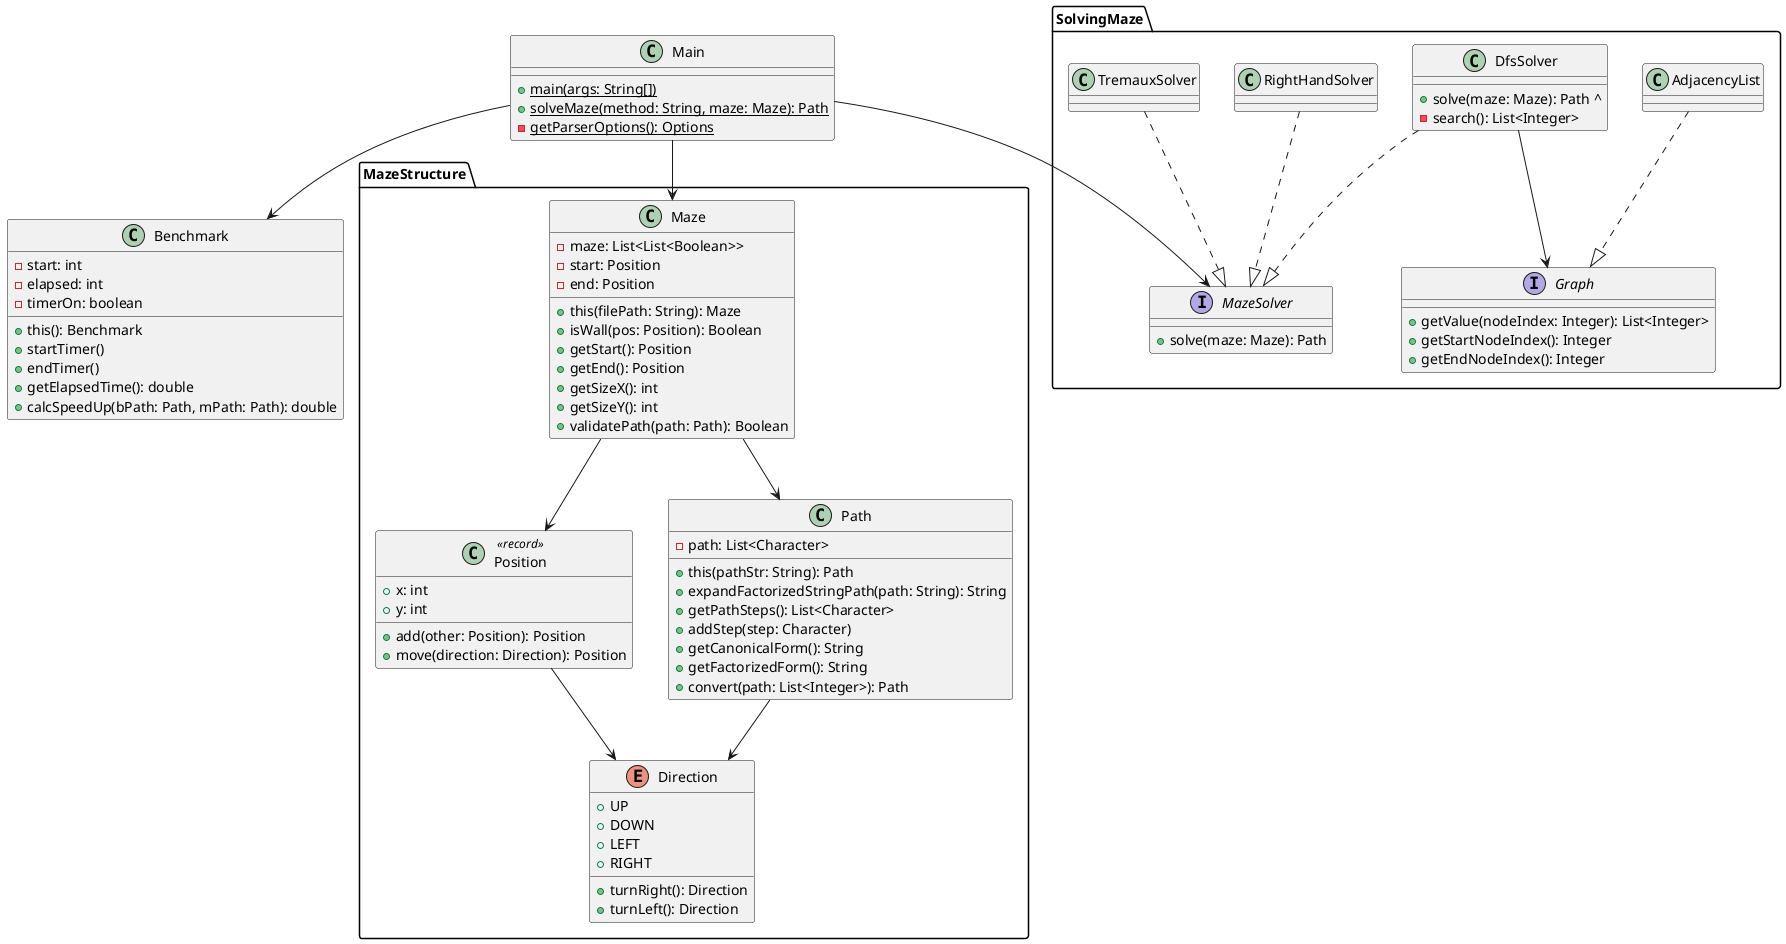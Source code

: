 @startuml structure

class Benchmark {
    -start: int
    -elapsed: int
    -timerOn: boolean

    +this(): Benchmark
    +startTimer()
    +endTimer()
    +getElapsedTime(): double
    +calcSpeedUp(bPath: Path, mPath: Path): double
}
class Main {
    {static} +main(args: String[])
    {static} +solveMaze(method: String, maze: Maze): Path
    {static} -getParserOptions(): Options
}

package MazeStructure {
    enum Direction {
        +UP
        +DOWN
        +LEFT
        +RIGHT
        +turnRight(): Direction
        +turnLeft(): Direction
    }
    class Maze {
        -maze: List<List<Boolean>>
        -start: Position
        -end: Position

        +this(filePath: String): Maze
        +isWall(pos: Position): Boolean
        +getStart(): Position
        +getEnd(): Position
        +getSizeX(): int
        +getSizeY(): int
        +validatePath(path: Path): Boolean
    }
    class Position <<record>> {
        +x: int
        +y: int

        +add(other: Position): Position
        +move(direction: Direction): Position
    }
    class Path {
        -path: List<Character>

        +this(pathStr: String): Path
        +expandFactorizedStringPath(path: String): String
        +getPathSteps(): List<Character>
        +addStep(step: Character)
        +getCanonicalForm(): String
        +getFactorizedForm(): String
        +convert(path: List<Integer>): Path
    }
}
package SolvingMaze {
    interface Graph {
        +getValue(nodeIndex: Integer): List<Integer>
        +getStartNodeIndex(): Integer
        +getEndNodeIndex(): Integer
    }
    interface MazeSolver {
        +solve(maze: Maze): Path
    }
    class AdjacencyList
    class RightHandSolver
    class TremauxSolver
    class DfsSolver {
        +solve(maze: Maze): Path ^
        -search(): List<Integer>
    }
}


' Relationships
Main --> MazeSolver
Main --> Maze
Main --> Benchmark
RightHandSolver ..|> MazeSolver
TremauxSolver ..|> MazeSolver
DfsSolver ..|> MazeSolver
DfsSolver --> Graph
AdjacencyList ..|> Graph
Maze --> Position
Maze --> Path
Position --> Direction
Path --> Direction

@enduml